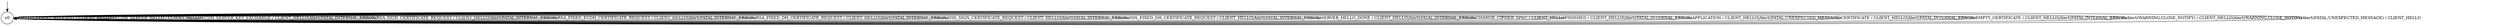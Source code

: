 digraph g {

	s0 [shape="circle" label="s0"];
	s0 -> s0 [label="HELLO_VERIFY_REQUEST / CLIENT_HELLO+"];
	s0 -> s0 [label="ECDH_SERVER_HELLO / CLIENT_HELLO"];
	s0 -> s0 [label="ECDH_SERVER_KEY_EXCHANGE / CLIENT_HELLO|Alert(FATAL,INTERNAL_ERROR)"];
	s0 -> s0 [label="RSA_SIGN_CERTIFICATE_REQUEST / CLIENT_HELLO|Alert(FATAL,INTERNAL_ERROR)"];
	s0 -> s0 [label="RSA_FIXED_ECDH_CERTIFICATE_REQUEST / CLIENT_HELLO|Alert(FATAL,INTERNAL_ERROR)"];
	s0 -> s0 [label="RSA_FIXED_DH_CERTIFICATE_REQUEST / CLIENT_HELLO|Alert(FATAL,INTERNAL_ERROR)"];
	s0 -> s0 [label="DSS_SIGN_CERTIFICATE_REQUEST / CLIENT_HELLO|Alert(FATAL,INTERNAL_ERROR)"];
	s0 -> s0 [label="DSS_FIXED_DH_CERTIFICATE_REQUEST / CLIENT_HELLO|Alert(FATAL,INTERNAL_ERROR)"];
	s0 -> s0 [label="SERVER_HELLO_DONE / CLIENT_HELLO|Alert(FATAL,INTERNAL_ERROR)"];
	s0 -> s0 [label="CHANGE_CIPHER_SPEC / CLIENT_HELLO"];
	s0 -> s0 [label="FINISHED / CLIENT_HELLO|Alert(FATAL,INTERNAL_ERROR)"];
	s0 -> s0 [label="APPLICATION / CLIENT_HELLO|Alert(FATAL,UNEXPECTED_MESSAGE)"];
	s0 -> s0 [label="CERTIFICATE / CLIENT_HELLO|Alert(FATAL,INTERNAL_ERROR)"];
	s0 -> s0 [label="EMPTY_CERTIFICATE / CLIENT_HELLO|Alert(FATAL,INTERNAL_ERROR)"];
	s0 -> s0 [label="Alert(WARNING,CLOSE_NOTIFY) / CLIENT_HELLO|Alert(WARNING,CLOSE_NOTIFY)"];
	s0 -> s0 [label="Alert(FATAL,UNEXPECTED_MESSAGE) / CLIENT_HELLO"];

__start0 [label="" shape="none" width="0" height="0"];
__start0 -> s0;

}
